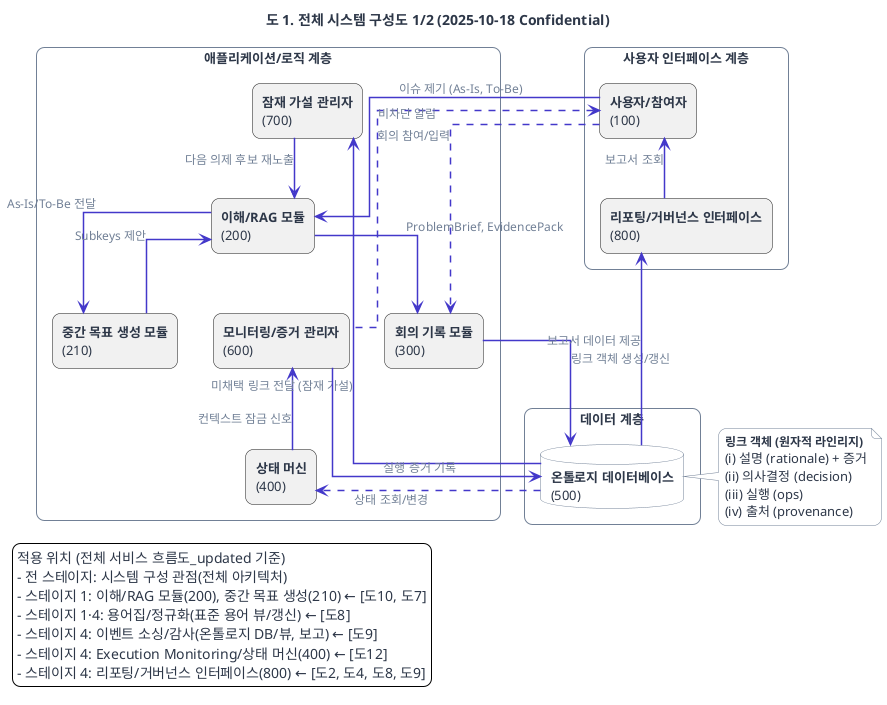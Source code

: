 @startuml

title 도 1. 전체 시스템 구성도 1/2 (2025-10-18 Confidential)

'================================================================
' Worflogy.com Website Theme for PlantUML
'================================================================

'// 1. 전역 스타일 (Global Style & Fonts) //
skinparam backgroundColor #ffffff
skinparam defaultFontName "Pretendard"
skinparam defaultFontSize 13
skinparam defaultFontColor #2D3748
skinparam shadowing false
skinparam roundCorner 16

'// 2. 화살표 및 연결선 스타일 (Arrow & Connector Style) //
skinparam ArrowColor #718096
skinparam ArrowThickness 1.5
skinparam ArrowFontColor #718096
skinparam ArrowFontSize 12
skinparam linetype ortho

'// 3. 기본 요소 스타일 (Standard Elements Style) //
skinparam card {
  BackgroundColor #ffffff
  BorderColor #718096
}
skinparam note {
  BackgroundColor #ffffff
  BorderColor #718096
  FontColor #2D3748
}
skinparam component {
  BackgroundColor #ffffff
  BorderColor #718096
}
skinparam package {
  BackgroundColor #ffffff
  BorderColor #718096
}
skinparam database {
  BackgroundColor #ffffff
  BorderColor #718096
}
' [추가] 파티션(Partition) 스타일 정의
skinparam partition {
  BackgroundColor #F4F6F8 ' 웹사이트의 연한 배경색으로 구분감 부여
  BorderColor #718096
  FontColor #2D3748
}

'// 4. 강조 요소 스타일 (Accent Elements Style) //
skinparam actor {
  BackgroundColor #4338CA
  BorderColor #4338CA
  FontColor #ffffff
}
skinparam participant {
  BackgroundColor #4338CA
  BorderColor #4338CA
  FontColor #ffffff
}
skinparam usecase {
  BackgroundColor #ffffff
  BorderColor #4338CA
  ArrowColor #4338CA
}
skinparam activity {
  BackgroundColor #ffffff
  BorderColor #4338CA
  FontColor #2D3748
}

'// 5. 클래스 다이어그램 스타일 (Class Diagram Style) //
skinparam class {
  BackgroundColor #ffffff
  BorderColor #718096 ' [수정] 테두리 색상 변경
  HeaderBackgroundColor #4338CA
  FontColor #ffffff
  AttributeFontColor #2D3748
  AttributeFontSize 12
}

'================================================================

' Layout & Components
rectangle "사용자 인터페이스 계층" {
  rectangle "<b>사용자/참여자</b>\n(100)" as User
  rectangle "<b>리포팅/거버넌스 인터페이스</b>\n(800)" as RPT
  User -[hidden]right- RPT
}

rectangle "애플리케이션/로직 계층" {
  rectangle "<b>잠재 가설 관리자</b>\n(700)" as WS
  rectangle "<b>이해/RAG 모듈</b>\n(200)" as RAG
  rectangle "<b>중간 목표 생성 모듈</b>\n(210)" as SubkeyGen
  rectangle "<b>회의 기록 모듈</b>\n(300)" as MTG
  rectangle "<b>상태 머신</b>\n(400)" as SM
  rectangle "<b>모니터링/증거 관리자</b>\n(600)" as MON

' Use hidden links to create a grid layout
  WS -[hidden]right- RAG
  RAG -[hidden]right- SubkeyGen
  MTG -[hidden]right- MON
  MON -[hidden]right- SM
  WS -[hidden]down- MTG
}

rectangle "데이터 계층" {
    database "<b>온톨로지 데이터베이스</b>\n(500)" as DB
}

' Data Flow (Manually re-routed for clarity)
'--- Primary Input & Creation Flow ---
User -down-> RAG: 이슈 제기 (As-Is, To-Be)
RAG -right-> SubkeyGen: As-Is/To-Be 전달
SubkeyGen -down-> RAG: Subkeys 제안
RAG -down-> MTG: ProblemBrief, EvidencePack
User -[dashed]down-> MTG: 회의 참여/입력
MTG -down-> DB: 링크 객체 생성/갱신

'--- Feedback Loop (Left side) ---
DB -left-> WS: 미채택 링크 전달 (잠재 가설)
WS -down-> RAG: 다음 의제 후보 재노출

'--- Reporting Loop (Far Left side) ---
DB -left-> RPT: 보고서 데이터 제공
RPT -up-> User: 보고서 조회

'--- Governance & Monitoring Loop (Right side) ---
DB -[dashed]right-> SM: 상태 조회/변경
SM -down-> MON: 컨텍스트 잠금 신호
MON -down-> DB: 실행 증거 기록

'--- Notification (Routed cleanly) ---
MON -[dashed]up-> User: 비차단 알림

note as N1
  <b><size:12>링크 객체 (원자적 라인리지)</size></b>
  (i) 설명 (rationale) + 증거
  (ii) 의사결정 (decision)
  (iii) 실행 (ops)
  (iv) 출처 (provenance)
endnote

DB -[hidden]right- N1

legend left
적용 위치 (전체 서비스 흐름도_updated 기준)
- 전 스테이지: 시스템 구성 관점(전체 아키텍처)
- 스테이지 1: 이해/RAG 모듈(200), 중간 목표 생성(210) ← [도10, 도7]
- 스테이지 1·4: 용어집/정규화(표준 용어 뷰/갱신) ← [도8]
- 스테이지 4: 이벤트 소싱/감사(온톨로지 DB/뷰, 보고) ← [도9]
- 스테이지 4: Execution Monitoring/상태 머신(400) ← [도12]
- 스테이지 4: 리포팅/거버넌스 인터페이스(800) ← [도2, 도4, 도8, 도9]
end legend

@enduml
